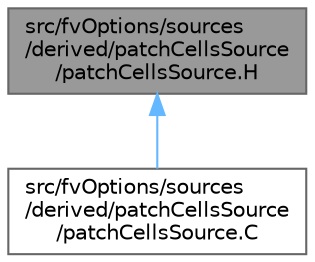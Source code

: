 digraph "src/fvOptions/sources/derived/patchCellsSource/patchCellsSource.H"
{
 // LATEX_PDF_SIZE
  bgcolor="transparent";
  edge [fontname=Helvetica,fontsize=10,labelfontname=Helvetica,labelfontsize=10];
  node [fontname=Helvetica,fontsize=10,shape=box,height=0.2,width=0.4];
  Node1 [id="Node000001",label="src/fvOptions/sources\l/derived/patchCellsSource\l/patchCellsSource.H",height=0.2,width=0.4,color="gray40", fillcolor="grey60", style="filled", fontcolor="black",tooltip=" "];
  Node1 -> Node2 [id="edge1_Node000001_Node000002",dir="back",color="steelblue1",style="solid",tooltip=" "];
  Node2 [id="Node000002",label="src/fvOptions/sources\l/derived/patchCellsSource\l/patchCellsSource.C",height=0.2,width=0.4,color="grey40", fillcolor="white", style="filled",URL="$patchCellsSource_8C.html",tooltip=" "];
}
